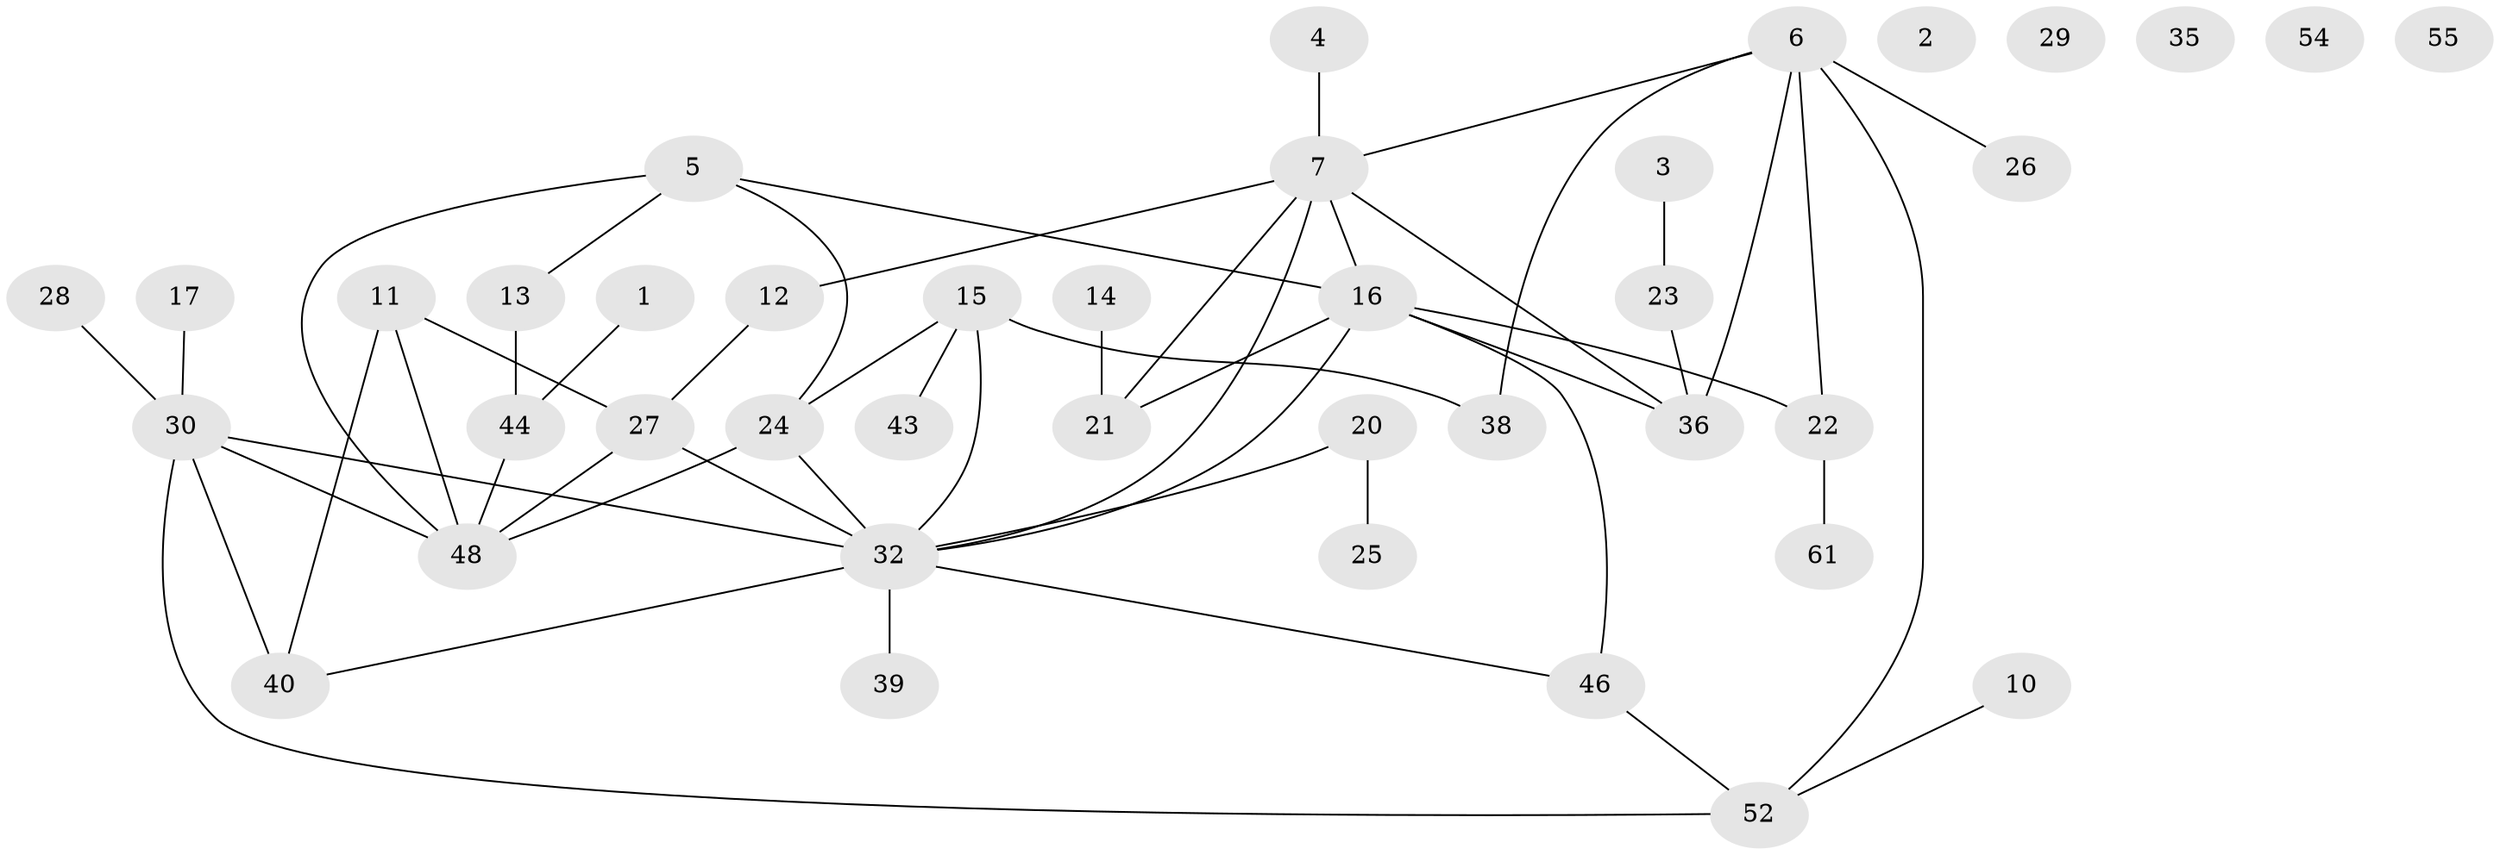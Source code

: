 // original degree distribution, {2: 0.19402985074626866, 0: 0.07462686567164178, 1: 0.26865671641791045, 4: 0.16417910447761194, 3: 0.19402985074626866, 6: 0.029850746268656716, 5: 0.05970149253731343, 7: 0.014925373134328358}
// Generated by graph-tools (version 1.1) at 2025/16/03/04/25 18:16:31]
// undirected, 40 vertices, 53 edges
graph export_dot {
graph [start="1"]
  node [color=gray90,style=filled];
  1 [super="+8"];
  2;
  3 [super="+65"];
  4;
  5 [super="+19"];
  6 [super="+9+33"];
  7 [super="+60"];
  10;
  11 [super="+18"];
  12;
  13 [super="+42"];
  14 [super="+66"];
  15 [super="+50+59"];
  16 [super="+31"];
  17;
  20 [super="+49"];
  21;
  22;
  23;
  24 [super="+62"];
  25;
  26;
  27;
  28;
  29;
  30 [super="+47"];
  32 [super="+64+34"];
  35;
  36;
  38 [super="+45"];
  39;
  40;
  43;
  44;
  46;
  48 [super="+67+57"];
  52 [super="+58"];
  54;
  55;
  61;
  1 -- 44;
  3 -- 23;
  4 -- 7;
  5 -- 13;
  5 -- 48;
  5 -- 16;
  5 -- 24;
  6 -- 7;
  6 -- 38;
  6 -- 22;
  6 -- 26;
  6 -- 36;
  6 -- 52;
  7 -- 36;
  7 -- 21;
  7 -- 12;
  7 -- 16;
  7 -- 32;
  10 -- 52;
  11 -- 27;
  11 -- 40;
  11 -- 48;
  12 -- 27;
  13 -- 44;
  14 -- 21;
  15 -- 24;
  15 -- 43;
  15 -- 38;
  15 -- 32;
  16 -- 22;
  16 -- 32;
  16 -- 46;
  16 -- 36;
  16 -- 21;
  17 -- 30;
  20 -- 25;
  20 -- 32;
  22 -- 61;
  23 -- 36;
  24 -- 48;
  24 -- 32 [weight=2];
  27 -- 48;
  27 -- 32;
  28 -- 30;
  30 -- 40;
  30 -- 52;
  30 -- 48;
  30 -- 32;
  32 -- 46;
  32 -- 39 [weight=2];
  32 -- 40;
  44 -- 48;
  46 -- 52;
}
